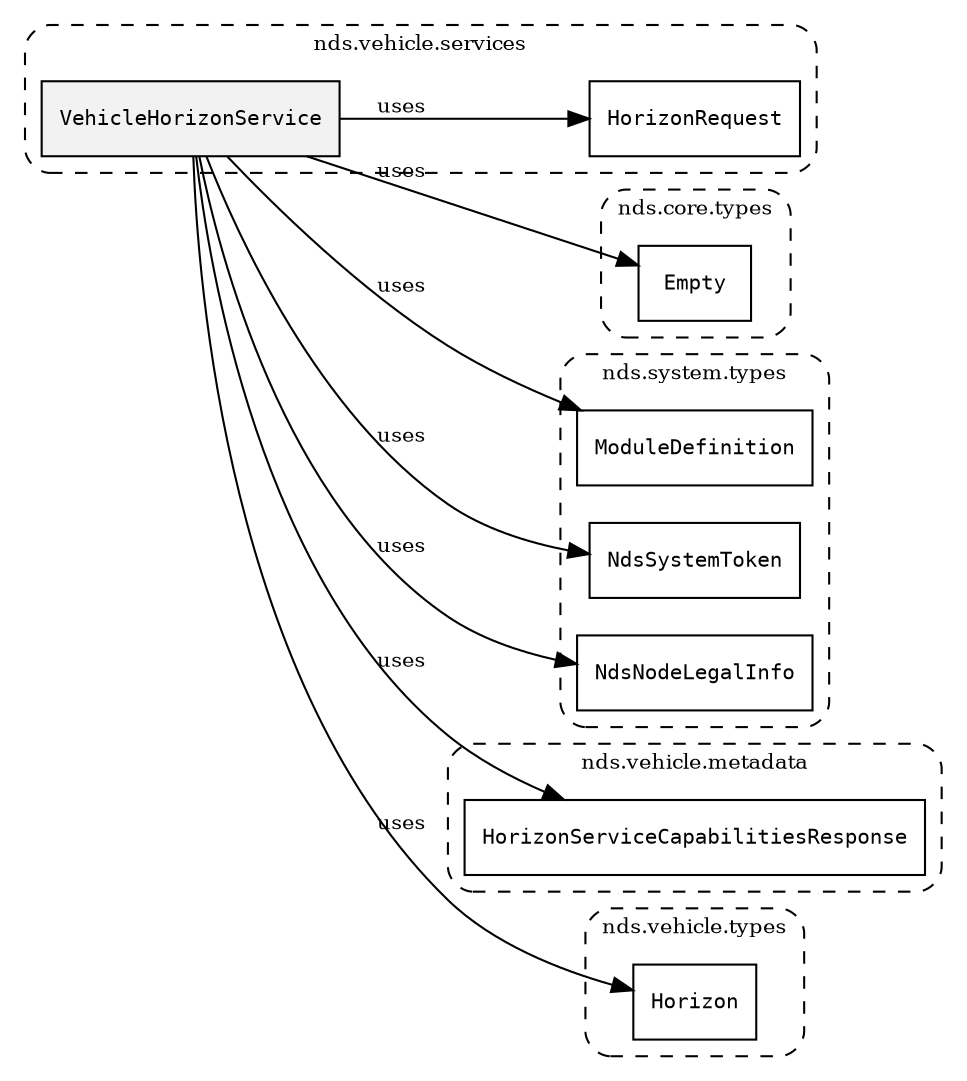/**
 * This dot file creates symbol collaboration diagram for VehicleHorizonService.
 */
digraph ZSERIO
{
    node [shape=box, fontsize=10];
    rankdir="LR";
    fontsize=10;
    tooltip="VehicleHorizonService collaboration diagram";

    subgraph "cluster_nds.vehicle.services"
    {
        style="dashed, rounded";
        label="nds.vehicle.services";
        tooltip="Package nds.vehicle.services";
        href="../../../content/packages/nds.vehicle.services.html#Package-nds-vehicle-services";
        target="_parent";

        "VehicleHorizonService" [style="filled", fillcolor="#0000000D", target="_parent", label=<<font face="monospace"><table align="center" border="0" cellspacing="0" cellpadding="0"><tr><td href="../../../content/packages/nds.vehicle.services.html#Service-VehicleHorizonService" title="Service defined in nds.vehicle.services">VehicleHorizonService</td></tr></table></font>>];
        "HorizonRequest" [target="_parent", label=<<font face="monospace"><table align="center" border="0" cellspacing="0" cellpadding="0"><tr><td href="../../../content/packages/nds.vehicle.services.html#Structure-HorizonRequest" title="Structure defined in nds.vehicle.services">HorizonRequest</td></tr></table></font>>];
    }

    subgraph "cluster_nds.core.types"
    {
        style="dashed, rounded";
        label="nds.core.types";
        tooltip="Package nds.core.types";
        href="../../../content/packages/nds.core.types.html#Package-nds-core-types";
        target="_parent";

        "Empty" [target="_parent", label=<<font face="monospace"><table align="center" border="0" cellspacing="0" cellpadding="0"><tr><td href="../../../content/packages/nds.core.types.html#Structure-Empty" title="Structure defined in nds.core.types">Empty</td></tr></table></font>>];
    }

    subgraph "cluster_nds.system.types"
    {
        style="dashed, rounded";
        label="nds.system.types";
        tooltip="Package nds.system.types";
        href="../../../content/packages/nds.system.types.html#Package-nds-system-types";
        target="_parent";

        "ModuleDefinition" [target="_parent", label=<<font face="monospace"><table align="center" border="0" cellspacing="0" cellpadding="0"><tr><td href="../../../content/packages/nds.system.types.html#Structure-ModuleDefinition" title="Structure defined in nds.system.types">ModuleDefinition</td></tr></table></font>>];
        "NdsSystemToken" [target="_parent", label=<<font face="monospace"><table align="center" border="0" cellspacing="0" cellpadding="0"><tr><td href="../../../content/packages/nds.system.types.html#Structure-NdsSystemToken" title="Structure defined in nds.system.types">NdsSystemToken</td></tr></table></font>>];
        "NdsNodeLegalInfo" [target="_parent", label=<<font face="monospace"><table align="center" border="0" cellspacing="0" cellpadding="0"><tr><td href="../../../content/packages/nds.system.types.html#Structure-NdsNodeLegalInfo" title="Structure defined in nds.system.types">NdsNodeLegalInfo</td></tr></table></font>>];
    }

    subgraph "cluster_nds.vehicle.metadata"
    {
        style="dashed, rounded";
        label="nds.vehicle.metadata";
        tooltip="Package nds.vehicle.metadata";
        href="../../../content/packages/nds.vehicle.metadata.html#Package-nds-vehicle-metadata";
        target="_parent";

        "HorizonServiceCapabilitiesResponse" [target="_parent", label=<<font face="monospace"><table align="center" border="0" cellspacing="0" cellpadding="0"><tr><td href="../../../content/packages/nds.vehicle.metadata.html#Structure-HorizonServiceCapabilitiesResponse" title="Structure defined in nds.vehicle.metadata">HorizonServiceCapabilitiesResponse</td></tr></table></font>>];
    }

    subgraph "cluster_nds.vehicle.types"
    {
        style="dashed, rounded";
        label="nds.vehicle.types";
        tooltip="Package nds.vehicle.types";
        href="../../../content/packages/nds.vehicle.types.html#Package-nds-vehicle-types";
        target="_parent";

        "Horizon" [target="_parent", label=<<font face="monospace"><table align="center" border="0" cellspacing="0" cellpadding="0"><tr><td href="../../../content/packages/nds.vehicle.types.html#Structure-Horizon" title="Structure defined in nds.vehicle.types">Horizon</td></tr></table></font>>];
    }

    "VehicleHorizonService" -> "Empty" [label="uses", fontsize=10];
    "VehicleHorizonService" -> "ModuleDefinition" [label="uses", fontsize=10];
    "VehicleHorizonService" -> "NdsSystemToken" [label="uses", fontsize=10];
    "VehicleHorizonService" -> "NdsNodeLegalInfo" [label="uses", fontsize=10];
    "VehicleHorizonService" -> "HorizonServiceCapabilitiesResponse" [label="uses", fontsize=10];
    "VehicleHorizonService" -> "HorizonRequest" [label="uses", fontsize=10];
    "VehicleHorizonService" -> "Horizon" [label="uses", fontsize=10];
}
